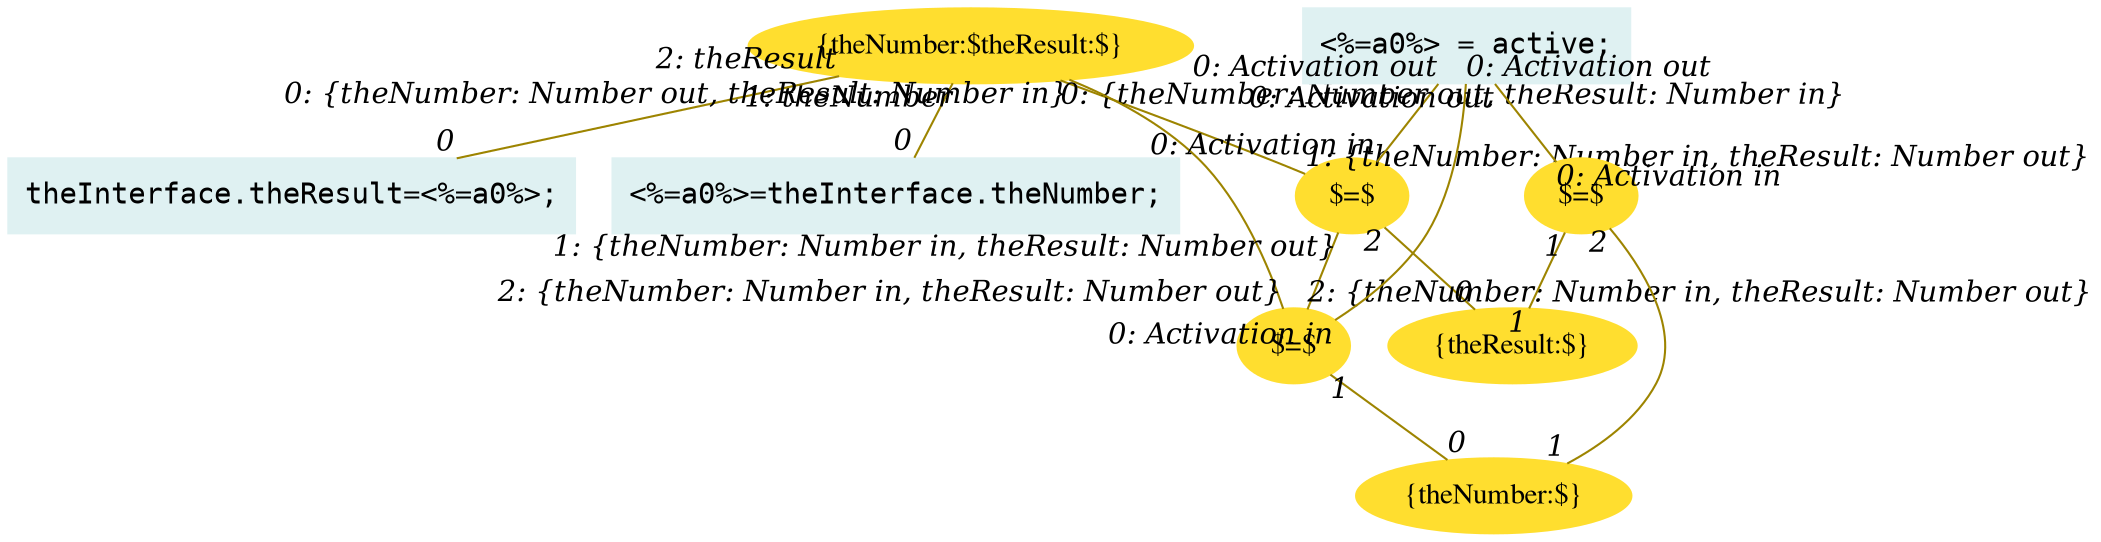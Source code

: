 digraph g{node_1382 [shape="box", style="filled", color="#dff1f2", fontname="Courier", label="<%=a0%>=theInterface.theNumber;
" ]
node_1384 [shape="box", style="filled", color="#dff1f2", fontname="Courier", label="theInterface.theResult=<%=a0%>;
" ]
node_1386 [shape="ellipse", style="filled", color="#ffde2f", fontname="Times", label="{theNumber:$theResult:$}" ]
node_1401 [shape="ellipse", style="filled", color="#ffde2f", fontname="Times", label="{theResult:$}" ]
node_1404 [shape="ellipse", style="filled", color="#ffde2f", fontname="Times", label="$=$" ]
node_1416 [shape="ellipse", style="filled", color="#ffde2f", fontname="Times", label="{theNumber:$}" ]
node_1419 [shape="ellipse", style="filled", color="#ffde2f", fontname="Times", label="$=$" ]
node_1427 [shape="ellipse", style="filled", color="#ffde2f", fontname="Times", label="$=$" ]
node_1447 [shape="box", style="filled", color="#dff1f2", fontname="Courier", label="<%=a0%> = active;
" ]
node_1386 -> node_1382 [dir=none, arrowHead=none, fontname="Times-Italic", arrowsize=1, color="#9d8400", label="",  headlabel="0", taillabel="1: theNumber" ]
node_1386 -> node_1384 [dir=none, arrowHead=none, fontname="Times-Italic", arrowsize=1, color="#9d8400", label="",  headlabel="0", taillabel="2: theResult" ]
node_1404 -> node_1401 [dir=none, arrowHead=none, fontname="Times-Italic", arrowsize=1, color="#9d8400", label="",  headlabel="0", taillabel="2" ]
node_1419 -> node_1416 [dir=none, arrowHead=none, fontname="Times-Italic", arrowsize=1, color="#9d8400", label="",  headlabel="0", taillabel="1" ]
node_1404 -> node_1419 [dir=none, arrowHead=none, fontname="Times-Italic", arrowsize=1, color="#9d8400", label="",  headlabel="2: {theNumber: Number in, theResult: Number out}", taillabel="1: {theNumber: Number in, theResult: Number out}" ]
node_1447 -> node_1404 [dir=none, arrowHead=none, fontname="Times-Italic", arrowsize=1, color="#9d8400", label="",  headlabel="0: Activation in", taillabel="0: Activation out" ]
node_1427 -> node_1401 [dir=none, arrowHead=none, fontname="Times-Italic", arrowsize=1, color="#9d8400", label="",  headlabel="1", taillabel="1" ]
node_1447 -> node_1419 [dir=none, arrowHead=none, fontname="Times-Italic", arrowsize=1, color="#9d8400", label="",  headlabel="0: Activation in", taillabel="0: Activation out" ]
node_1427 -> node_1416 [dir=none, arrowHead=none, fontname="Times-Italic", arrowsize=1, color="#9d8400", label="",  headlabel="1", taillabel="2" ]
node_1447 -> node_1427 [dir=none, arrowHead=none, fontname="Times-Italic", arrowsize=1, color="#9d8400", label="",  headlabel="0: Activation in", taillabel="0: Activation out" ]
node_1386 -> node_1404 [dir=none, arrowHead=none, fontname="Times-Italic", arrowsize=1, color="#9d8400", label="",  headlabel="1: {theNumber: Number in, theResult: Number out}", taillabel="0: {theNumber: Number out, theResult: Number in}" ]
node_1386 -> node_1419 [dir=none, arrowHead=none, fontname="Times-Italic", arrowsize=1, color="#9d8400", label="",  headlabel="2: {theNumber: Number in, theResult: Number out}", taillabel="0: {theNumber: Number out, theResult: Number in}" ]
}